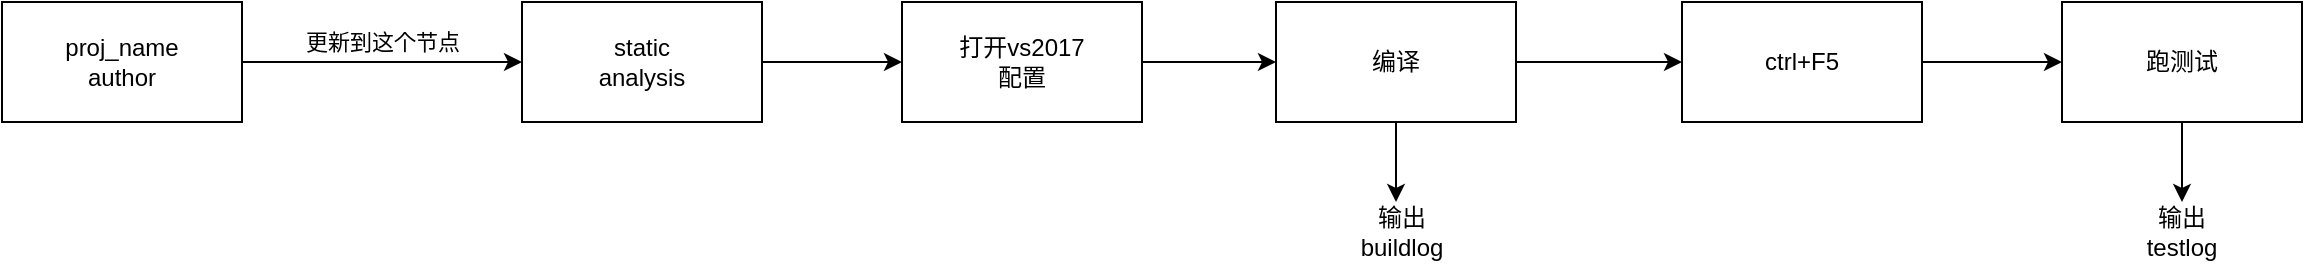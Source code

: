 <mxfile version="20.5.3" type="github">
  <diagram id="83ruov8SGA-GgQLWP6Rh" name="Page-1">
    <mxGraphModel dx="1422" dy="794" grid="1" gridSize="10" guides="1" tooltips="1" connect="1" arrows="1" fold="1" page="1" pageScale="1" pageWidth="827" pageHeight="1169" math="0" shadow="0">
      <root>
        <mxCell id="0" />
        <mxCell id="1" parent="0" />
        <mxCell id="CFufstt4zU-mSJyrU1qk-3" value="" style="edgeStyle=orthogonalEdgeStyle;rounded=0;orthogonalLoop=1;jettySize=auto;html=1;" edge="1" parent="1" source="CFufstt4zU-mSJyrU1qk-1" target="CFufstt4zU-mSJyrU1qk-2">
          <mxGeometry relative="1" as="geometry" />
        </mxCell>
        <mxCell id="CFufstt4zU-mSJyrU1qk-4" value="更新到这个节点" style="edgeLabel;html=1;align=center;verticalAlign=middle;resizable=0;points=[];" vertex="1" connectable="0" parent="CFufstt4zU-mSJyrU1qk-3">
          <mxGeometry x="-0.3" relative="1" as="geometry">
            <mxPoint x="21" y="-10" as="offset" />
          </mxGeometry>
        </mxCell>
        <mxCell id="CFufstt4zU-mSJyrU1qk-1" value="proj_name&lt;br&gt;author" style="rounded=0;whiteSpace=wrap;html=1;" vertex="1" parent="1">
          <mxGeometry x="70" y="260" width="120" height="60" as="geometry" />
        </mxCell>
        <mxCell id="CFufstt4zU-mSJyrU1qk-6" value="" style="edgeStyle=orthogonalEdgeStyle;rounded=0;orthogonalLoop=1;jettySize=auto;html=1;" edge="1" parent="1" source="CFufstt4zU-mSJyrU1qk-2" target="CFufstt4zU-mSJyrU1qk-5">
          <mxGeometry relative="1" as="geometry" />
        </mxCell>
        <mxCell id="CFufstt4zU-mSJyrU1qk-2" value="static&lt;br&gt;analysis" style="rounded=0;whiteSpace=wrap;html=1;" vertex="1" parent="1">
          <mxGeometry x="330" y="260" width="120" height="60" as="geometry" />
        </mxCell>
        <mxCell id="CFufstt4zU-mSJyrU1qk-8" value="" style="edgeStyle=orthogonalEdgeStyle;rounded=0;orthogonalLoop=1;jettySize=auto;html=1;" edge="1" parent="1" source="CFufstt4zU-mSJyrU1qk-5" target="CFufstt4zU-mSJyrU1qk-7">
          <mxGeometry relative="1" as="geometry" />
        </mxCell>
        <mxCell id="CFufstt4zU-mSJyrU1qk-5" value="打开vs2017&lt;br&gt;配置" style="rounded=0;whiteSpace=wrap;html=1;" vertex="1" parent="1">
          <mxGeometry x="520" y="260" width="120" height="60" as="geometry" />
        </mxCell>
        <mxCell id="CFufstt4zU-mSJyrU1qk-10" value="" style="edgeStyle=orthogonalEdgeStyle;rounded=0;orthogonalLoop=1;jettySize=auto;html=1;" edge="1" parent="1" source="CFufstt4zU-mSJyrU1qk-7" target="CFufstt4zU-mSJyrU1qk-9">
          <mxGeometry relative="1" as="geometry" />
        </mxCell>
        <mxCell id="CFufstt4zU-mSJyrU1qk-7" value="编译" style="rounded=0;whiteSpace=wrap;html=1;" vertex="1" parent="1">
          <mxGeometry x="707" y="260" width="120" height="60" as="geometry" />
        </mxCell>
        <mxCell id="CFufstt4zU-mSJyrU1qk-14" value="" style="edgeStyle=orthogonalEdgeStyle;rounded=0;orthogonalLoop=1;jettySize=auto;html=1;" edge="1" parent="1" source="CFufstt4zU-mSJyrU1qk-9" target="CFufstt4zU-mSJyrU1qk-13">
          <mxGeometry relative="1" as="geometry" />
        </mxCell>
        <mxCell id="CFufstt4zU-mSJyrU1qk-9" value="ctrl+F5" style="rounded=0;whiteSpace=wrap;html=1;" vertex="1" parent="1">
          <mxGeometry x="910" y="260" width="120" height="60" as="geometry" />
        </mxCell>
        <mxCell id="CFufstt4zU-mSJyrU1qk-11" value="" style="endArrow=classic;html=1;rounded=0;" edge="1" parent="1" source="CFufstt4zU-mSJyrU1qk-7">
          <mxGeometry width="50" height="50" relative="1" as="geometry">
            <mxPoint x="730" y="410" as="sourcePoint" />
            <mxPoint x="767" y="360" as="targetPoint" />
          </mxGeometry>
        </mxCell>
        <mxCell id="CFufstt4zU-mSJyrU1qk-12" value="输出buildlog" style="text;html=1;strokeColor=none;fillColor=none;align=center;verticalAlign=middle;whiteSpace=wrap;rounded=0;" vertex="1" parent="1">
          <mxGeometry x="740" y="360" width="60" height="30" as="geometry" />
        </mxCell>
        <mxCell id="CFufstt4zU-mSJyrU1qk-13" value="跑测试" style="rounded=0;whiteSpace=wrap;html=1;" vertex="1" parent="1">
          <mxGeometry x="1100" y="260" width="120" height="60" as="geometry" />
        </mxCell>
        <mxCell id="CFufstt4zU-mSJyrU1qk-15" value="" style="endArrow=classic;html=1;rounded=0;exitX=0.5;exitY=1;exitDx=0;exitDy=0;" edge="1" parent="1" source="CFufstt4zU-mSJyrU1qk-13">
          <mxGeometry width="50" height="50" relative="1" as="geometry">
            <mxPoint x="1000" y="340" as="sourcePoint" />
            <mxPoint x="1160" y="360" as="targetPoint" />
          </mxGeometry>
        </mxCell>
        <mxCell id="CFufstt4zU-mSJyrU1qk-16" value="输出testlog" style="text;html=1;strokeColor=none;fillColor=none;align=center;verticalAlign=middle;whiteSpace=wrap;rounded=0;" vertex="1" parent="1">
          <mxGeometry x="1130" y="360" width="60" height="30" as="geometry" />
        </mxCell>
      </root>
    </mxGraphModel>
  </diagram>
</mxfile>
